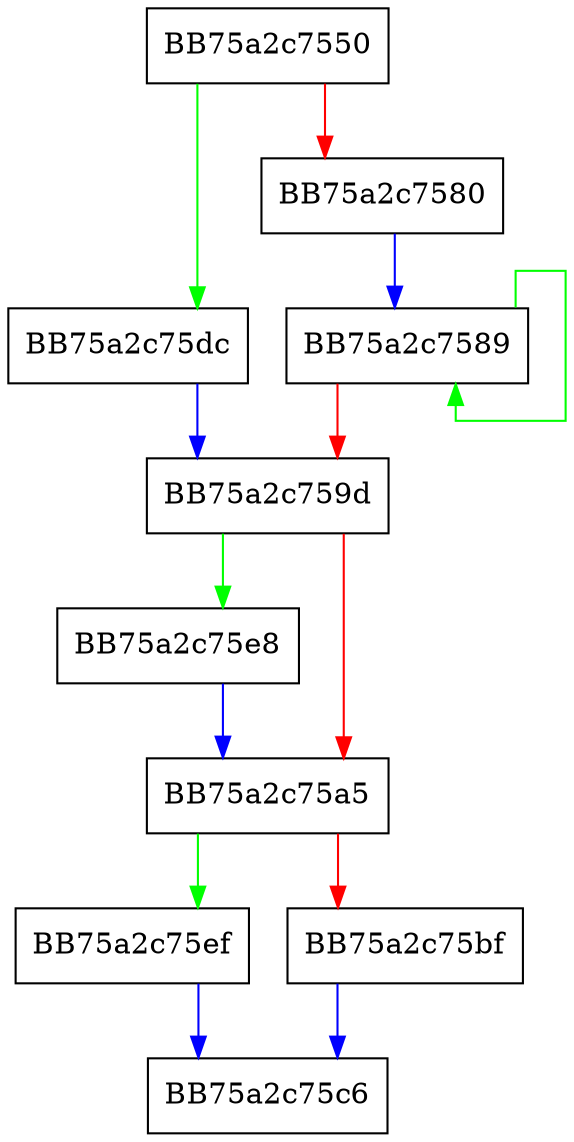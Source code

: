 digraph RpfAPI_r_GetPluginId {
  node [shape="box"];
  graph [splines=ortho];
  BB75a2c7550 -> BB75a2c75dc [color="green"];
  BB75a2c7550 -> BB75a2c7580 [color="red"];
  BB75a2c7580 -> BB75a2c7589 [color="blue"];
  BB75a2c7589 -> BB75a2c7589 [color="green"];
  BB75a2c7589 -> BB75a2c759d [color="red"];
  BB75a2c759d -> BB75a2c75e8 [color="green"];
  BB75a2c759d -> BB75a2c75a5 [color="red"];
  BB75a2c75a5 -> BB75a2c75ef [color="green"];
  BB75a2c75a5 -> BB75a2c75bf [color="red"];
  BB75a2c75bf -> BB75a2c75c6 [color="blue"];
  BB75a2c75dc -> BB75a2c759d [color="blue"];
  BB75a2c75e8 -> BB75a2c75a5 [color="blue"];
  BB75a2c75ef -> BB75a2c75c6 [color="blue"];
}